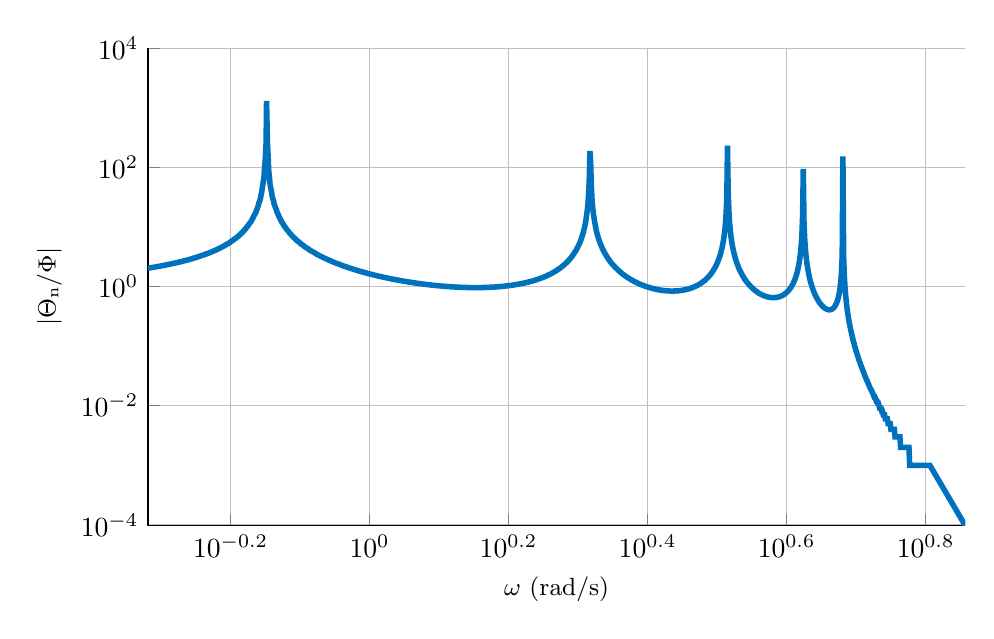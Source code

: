 % This file was created by matlab2tikz.
%
\definecolor{mycolor1}{rgb}{0.0,0.447,0.741}%
%
\begin{tikzpicture}

\begin{axis}[%
width=0.856\textwidth,
height=0.5\textwidth,
at={(0\textwidth,0\textwidth)},
scale only axis,
xmode=log,
xmin=0.48,
xmax=7.195,
xminorticks=true,
xlabel style={font=\color{white!15!black}},
xlabel={$\omega\text{ (rad/s)}$},
ymode=log,
ymin=9.753e-05,
ymax=10000,
yminorticks=true,
ylabel style={font=\color{white!15!black}},
ylabel={$\text{$|$}\Theta{}_\text{n}\text{/}\Phi\text{$|$}$},
axis background/.style={fill=white},
axis x line*=bottom,
axis y line*=left,
xmajorgrids,
xminorgrids,
ymajorgrids,
yminorgrids,
ylabel style={font=\small},
xlabel style={font=\small}
]
\addplot [color=mycolor1, line width=2.0pt, forget plot]
  table[row sep=crcr]{%
0.48	2.028\\
0.481	2.037\\
0.482	2.046\\
0.483	2.055\\
0.484	2.064\\
0.485	2.073\\
0.486	2.083\\
0.488	2.092\\
0.489	2.102\\
0.49	2.111\\
0.491	2.121\\
0.492	2.131\\
0.493	2.141\\
0.494	2.152\\
0.495	2.162\\
0.497	2.173\\
0.498	2.183\\
0.499	2.194\\
0.5	2.205\\
0.501	2.216\\
0.502	2.228\\
0.504	2.239\\
0.505	2.251\\
0.506	2.262\\
0.507	2.274\\
0.508	2.286\\
0.509	2.299\\
0.511	2.311\\
0.512	2.324\\
0.513	2.337\\
0.514	2.35\\
0.515	2.363\\
0.516	2.376\\
0.518	2.39\\
0.519	2.404\\
0.52	2.418\\
0.521	2.432\\
0.522	2.446\\
0.524	2.461\\
0.525	2.476\\
0.526	2.491\\
0.527	2.506\\
0.528	2.522\\
0.53	2.538\\
0.531	2.554\\
0.532	2.571\\
0.533	2.587\\
0.535	2.604\\
0.536	2.621\\
0.537	2.639\\
0.538	2.657\\
0.54	2.675\\
0.541	2.693\\
0.542	2.712\\
0.543	2.731\\
0.545	2.751\\
0.546	2.771\\
0.547	2.791\\
0.548	2.811\\
0.55	2.832\\
0.551	2.853\\
0.552	2.875\\
0.553	2.897\\
0.555	2.92\\
0.556	2.943\\
0.557	2.966\\
0.558	2.99\\
0.56	3.014\\
0.561	3.039\\
0.562	3.064\\
0.564	3.09\\
0.565	3.116\\
0.566	3.143\\
0.568	3.171\\
0.569	3.199\\
0.57	3.227\\
0.571	3.256\\
0.573	3.286\\
0.574	3.317\\
0.575	3.348\\
0.577	3.38\\
0.578	3.412\\
0.579	3.446\\
0.581	3.48\\
0.582	3.515\\
0.583	3.551\\
0.585	3.587\\
0.586	3.625\\
0.588	3.663\\
0.589	3.702\\
0.59	3.743\\
0.592	3.784\\
0.593	3.826\\
0.594	3.87\\
0.596	3.915\\
0.597	3.96\\
0.598	4.008\\
0.6	4.056\\
0.601	4.106\\
0.603	4.157\\
0.604	4.209\\
0.605	4.263\\
0.607	4.319\\
0.608	4.376\\
0.61	4.436\\
0.611	4.496\\
0.612	4.559\\
0.614	4.624\\
0.615	4.691\\
0.617	4.76\\
0.618	4.831\\
0.619	4.905\\
0.621	4.981\\
0.622	5.06\\
0.624	5.141\\
0.625	5.226\\
0.627	5.313\\
0.628	5.404\\
0.63	5.499\\
0.631	5.597\\
0.632	5.699\\
0.634	5.805\\
0.635	5.915\\
0.637	6.03\\
0.638	6.15\\
0.64	6.275\\
0.641	6.406\\
0.643	6.542\\
0.644	6.686\\
0.646	6.835\\
0.647	6.993\\
0.649	7.158\\
0.65	7.332\\
0.652	7.514\\
0.653	7.707\\
0.655	7.911\\
0.656	8.126\\
0.658	8.354\\
0.659	8.595\\
0.661	8.852\\
0.662	9.126\\
0.664	9.417\\
0.665	9.729\\
0.667	10.063\\
0.668	10.422\\
0.67	10.809\\
0.671	11.227\\
0.673	11.679\\
0.675	12.171\\
0.676	12.708\\
0.678	13.296\\
0.679	13.942\\
0.681	14.657\\
0.682	15.452\\
0.684	16.339\\
0.686	17.338\\
0.687	18.47\\
0.689	19.764\\
0.69	21.257\\
0.692	22.999\\
0.693	25.057\\
0.695	27.527\\
0.697	30.545\\
0.698	34.318\\
0.7	39.167\\
0.701	45.63\\
0.703	54.673\\
0.705	68.222\\
0.706	90.75\\
0.708	135.54\\
0.71	266.409\\
0.711	1301.073\\
0.713	265.984\\
0.715	134.938\\
0.716	90.114\\
0.718	67.573\\
0.719	54.018\\
0.721	44.973\\
0.723	38.508\\
0.724	33.657\\
0.726	29.884\\
0.728	26.865\\
0.729	24.395\\
0.731	22.336\\
0.733	20.594\\
0.735	19.101\\
0.736	17.807\\
0.738	16.675\\
0.74	15.676\\
0.741	14.788\\
0.743	13.994\\
0.745	13.279\\
0.746	12.632\\
0.748	12.044\\
0.75	11.508\\
0.752	11.016\\
0.753	10.563\\
0.755	10.146\\
0.757	9.759\\
0.759	9.4\\
0.76	9.066\\
0.762	8.754\\
0.764	8.463\\
0.766	8.189\\
0.767	7.932\\
0.769	7.691\\
0.771	7.463\\
0.773	7.248\\
0.774	7.044\\
0.776	6.852\\
0.778	6.669\\
0.78	6.496\\
0.782	6.33\\
0.783	6.173\\
0.785	6.023\\
0.787	5.881\\
0.789	5.744\\
0.791	5.613\\
0.793	5.488\\
0.794	5.369\\
0.796	5.254\\
0.798	5.143\\
0.8	5.038\\
0.802	4.936\\
0.804	4.838\\
0.805	4.744\\
0.807	4.653\\
0.809	4.565\\
0.811	4.481\\
0.813	4.4\\
0.815	4.321\\
0.817	4.245\\
0.818	4.171\\
0.82	4.1\\
0.822	4.031\\
0.824	3.965\\
0.826	3.9\\
0.828	3.838\\
0.83	3.777\\
0.832	3.718\\
0.834	3.661\\
0.836	3.605\\
0.838	3.552\\
0.839	3.499\\
0.841	3.448\\
0.843	3.399\\
0.845	3.351\\
0.847	3.304\\
0.849	3.258\\
0.851	3.214\\
0.853	3.17\\
0.855	3.128\\
0.857	3.087\\
0.859	3.047\\
0.861	3.008\\
0.863	2.97\\
0.865	2.932\\
0.867	2.896\\
0.869	2.861\\
0.871	2.826\\
0.873	2.792\\
0.875	2.759\\
0.877	2.727\\
0.879	2.695\\
0.881	2.664\\
0.883	2.634\\
0.885	2.604\\
0.887	2.575\\
0.889	2.547\\
0.891	2.519\\
0.893	2.492\\
0.895	2.466\\
0.897	2.44\\
0.9	2.414\\
0.902	2.389\\
0.904	2.365\\
0.906	2.341\\
0.908	2.317\\
0.91	2.294\\
0.912	2.271\\
0.914	2.249\\
0.916	2.227\\
0.918	2.206\\
0.92	2.185\\
0.923	2.165\\
0.925	2.144\\
0.927	2.125\\
0.929	2.105\\
0.931	2.086\\
0.933	2.067\\
0.935	2.049\\
0.938	2.031\\
0.94	2.013\\
0.942	1.995\\
0.944	1.978\\
0.946	1.961\\
0.948	1.945\\
0.951	1.929\\
0.953	1.913\\
0.955	1.897\\
0.957	1.881\\
0.959	1.866\\
0.962	1.851\\
0.964	1.836\\
0.966	1.822\\
0.968	1.808\\
0.971	1.794\\
0.973	1.78\\
0.975	1.766\\
0.977	1.753\\
0.98	1.74\\
0.982	1.727\\
0.984	1.714\\
0.986	1.701\\
0.989	1.689\\
0.991	1.677\\
0.993	1.665\\
0.995	1.653\\
0.998	1.641\\
1.0	1.63\\
1.002	1.619\\
1.005	1.608\\
1.007	1.597\\
1.009	1.586\\
1.012	1.575\\
1.014	1.565\\
1.016	1.555\\
1.019	1.544\\
1.021	1.534\\
1.023	1.524\\
1.026	1.515\\
1.028	1.505\\
1.03	1.496\\
1.033	1.486\\
1.035	1.477\\
1.038	1.468\\
1.04	1.459\\
1.042	1.451\\
1.045	1.442\\
1.047	1.433\\
1.05	1.425\\
1.052	1.417\\
1.054	1.408\\
1.057	1.4\\
1.059	1.392\\
1.062	1.385\\
1.064	1.377\\
1.067	1.369\\
1.069	1.362\\
1.072	1.354\\
1.074	1.347\\
1.076	1.34\\
1.079	1.333\\
1.081	1.325\\
1.084	1.319\\
1.086	1.312\\
1.089	1.305\\
1.091	1.298\\
1.094	1.292\\
1.097	1.285\\
1.099	1.279\\
1.102	1.273\\
1.104	1.266\\
1.107	1.26\\
1.109	1.254\\
1.112	1.248\\
1.114	1.242\\
1.117	1.237\\
1.119	1.231\\
1.122	1.225\\
1.125	1.22\\
1.127	1.214\\
1.13	1.209\\
1.132	1.204\\
1.135	1.198\\
1.138	1.193\\
1.14	1.188\\
1.143	1.183\\
1.146	1.178\\
1.148	1.173\\
1.151	1.168\\
1.153	1.163\\
1.156	1.159\\
1.159	1.154\\
1.161	1.15\\
1.164	1.145\\
1.167	1.141\\
1.17	1.136\\
1.172	1.132\\
1.175	1.128\\
1.178	1.124\\
1.18	1.119\\
1.183	1.115\\
1.186	1.111\\
1.189	1.107\\
1.191	1.104\\
1.194	1.1\\
1.197	1.096\\
1.2	1.092\\
1.202	1.089\\
1.205	1.085\\
1.208	1.081\\
1.211	1.078\\
1.213	1.075\\
1.216	1.071\\
1.219	1.068\\
1.222	1.065\\
1.225	1.061\\
1.227	1.058\\
1.23	1.055\\
1.233	1.052\\
1.236	1.049\\
1.239	1.046\\
1.242	1.043\\
1.245	1.04\\
1.247	1.038\\
1.25	1.035\\
1.253	1.032\\
1.256	1.03\\
1.259	1.027\\
1.262	1.024\\
1.265	1.022\\
1.268	1.02\\
1.271	1.017\\
1.274	1.015\\
1.276	1.013\\
1.279	1.01\\
1.282	1.008\\
1.285	1.006\\
1.288	1.004\\
1.291	1.002\\
1.294	1.0\\
1.297	0.998\\
1.3	0.996\\
1.303	0.994\\
1.306	0.992\\
1.309	0.991\\
1.312	0.989\\
1.315	0.987\\
1.318	0.986\\
1.321	0.984\\
1.324	0.982\\
1.327	0.981\\
1.33	0.98\\
1.334	0.978\\
1.337	0.977\\
1.34	0.976\\
1.343	0.974\\
1.346	0.973\\
1.349	0.972\\
1.352	0.971\\
1.355	0.97\\
1.358	0.969\\
1.361	0.968\\
1.365	0.967\\
1.368	0.966\\
1.371	0.965\\
1.374	0.965\\
1.377	0.964\\
1.38	0.963\\
1.384	0.963\\
1.387	0.962\\
1.39	0.962\\
1.393	0.961\\
1.396	0.961\\
1.4	0.96\\
1.403	0.96\\
1.406	0.96\\
1.409	0.96\\
1.413	0.959\\
1.416	0.959\\
1.419	0.959\\
1.422	0.959\\
1.426	0.959\\
1.429	0.959\\
1.432	0.96\\
1.436	0.96\\
1.439	0.96\\
1.442	0.96\\
1.445	0.961\\
1.449	0.961\\
1.452	0.962\\
1.455	0.962\\
1.459	0.963\\
1.462	0.964\\
1.466	0.964\\
1.469	0.965\\
1.472	0.966\\
1.476	0.967\\
1.479	0.968\\
1.483	0.969\\
1.486	0.97\\
1.489	0.972\\
1.493	0.973\\
1.496	0.974\\
1.5	0.976\\
1.503	0.977\\
1.507	0.979\\
1.51	0.98\\
1.514	0.982\\
1.517	0.984\\
1.521	0.985\\
1.524	0.987\\
1.528	0.989\\
1.531	0.991\\
1.535	0.994\\
1.538	0.996\\
1.542	0.998\\
1.545	1.0\\
1.549	1.003\\
1.552	1.006\\
1.556	1.008\\
1.56	1.011\\
1.563	1.014\\
1.567	1.017\\
1.57	1.02\\
1.574	1.023\\
1.578	1.026\\
1.581	1.03\\
1.585	1.033\\
1.589	1.037\\
1.592	1.04\\
1.596	1.044\\
1.6	1.048\\
1.603	1.052\\
1.607	1.056\\
1.611	1.06\\
1.614	1.065\\
1.618	1.069\\
1.622	1.074\\
1.626	1.079\\
1.629	1.084\\
1.633	1.089\\
1.637	1.094\\
1.641	1.099\\
1.644	1.105\\
1.648	1.11\\
1.652	1.116\\
1.656	1.122\\
1.66	1.128\\
1.663	1.135\\
1.667	1.141\\
1.671	1.148\\
1.675	1.155\\
1.679	1.162\\
1.683	1.17\\
1.687	1.177\\
1.69	1.185\\
1.694	1.193\\
1.698	1.201\\
1.702	1.21\\
1.706	1.218\\
1.71	1.227\\
1.714	1.237\\
1.718	1.246\\
1.722	1.256\\
1.726	1.266\\
1.73	1.277\\
1.734	1.287\\
1.738	1.298\\
1.742	1.31\\
1.746	1.322\\
1.75	1.334\\
1.754	1.346\\
1.758	1.359\\
1.762	1.373\\
1.766	1.387\\
1.77	1.401\\
1.774	1.416\\
1.778	1.431\\
1.782	1.447\\
1.787	1.463\\
1.791	1.48\\
1.795	1.497\\
1.799	1.515\\
1.803	1.534\\
1.807	1.554\\
1.811	1.574\\
1.816	1.595\\
1.82	1.616\\
1.824	1.639\\
1.828	1.662\\
1.832	1.687\\
1.837	1.712\\
1.841	1.738\\
1.845	1.766\\
1.849	1.795\\
1.854	1.824\\
1.858	1.856\\
1.862	1.888\\
1.866	1.922\\
1.871	1.958\\
1.875	1.995\\
1.879	2.034\\
1.884	2.075\\
1.888	2.119\\
1.892	2.164\\
1.897	2.212\\
1.901	2.262\\
1.906	2.315\\
1.91	2.371\\
1.914	2.431\\
1.919	2.494\\
1.923	2.56\\
1.928	2.631\\
1.932	2.707\\
1.936	2.788\\
1.941	2.874\\
1.945	2.967\\
1.95	3.066\\
1.954	3.174\\
1.959	3.289\\
1.963	3.415\\
1.968	3.551\\
1.972	3.7\\
1.977	3.862\\
1.982	4.041\\
1.986	4.238\\
1.991	4.457\\
1.995	4.702\\
2.0	4.976\\
2.005	5.287\\
2.009	5.64\\
2.014	6.047\\
2.018	6.52\\
2.023	7.076\\
2.028	7.74\\
2.032	8.545\\
2.037	9.543\\
2.042	10.811\\
2.047	12.477\\
2.051	14.762\\
2.056	18.088\\
2.061	23.375\\
2.065	33.077\\
2.07	56.605\\
2.075	188.113\\
2.08	122.866\\
2.085	48.243\\
2.089	29.854\\
2.094	21.584\\
2.099	16.887\\
2.104	13.86\\
2.109	11.748\\
2.114	10.191\\
2.118	8.995\\
2.123	8.048\\
2.128	7.279\\
2.133	6.644\\
2.138	6.109\\
2.143	5.653\\
2.148	5.26\\
2.153	4.917\\
2.158	4.615\\
2.163	4.349\\
2.168	4.111\\
2.173	3.897\\
2.178	3.704\\
2.183	3.53\\
2.188	3.371\\
2.193	3.225\\
2.198	3.092\\
2.203	2.969\\
2.208	2.856\\
2.213	2.75\\
2.218	2.653\\
2.223	2.562\\
2.228	2.477\\
2.234	2.398\\
2.239	2.323\\
2.244	2.254\\
2.249	2.188\\
2.254	2.126\\
2.259	2.068\\
2.265	2.013\\
2.27	1.96\\
2.275	1.911\\
2.28	1.864\\
2.286	1.82\\
2.291	1.777\\
2.296	1.737\\
2.302	1.699\\
2.307	1.662\\
2.312	1.627\\
2.317	1.594\\
2.323	1.562\\
2.328	1.532\\
2.334	1.502\\
2.339	1.474\\
2.344	1.448\\
2.35	1.422\\
2.355	1.397\\
2.361	1.374\\
2.366	1.351\\
2.371	1.329\\
2.377	1.308\\
2.382	1.288\\
2.388	1.269\\
2.393	1.25\\
2.399	1.232\\
2.404	1.215\\
2.41	1.198\\
2.416	1.182\\
2.421	1.166\\
2.427	1.151\\
2.432	1.137\\
2.438	1.123\\
2.443	1.11\\
2.449	1.097\\
2.455	1.084\\
2.46	1.072\\
2.466	1.06\\
2.472	1.049\\
2.477	1.038\\
2.483	1.028\\
2.489	1.018\\
2.495	1.008\\
2.5	0.999\\
2.506	0.99\\
2.512	0.981\\
2.518	0.973\\
2.524	0.965\\
2.529	0.957\\
2.535	0.95\\
2.541	0.943\\
2.547	0.936\\
2.553	0.929\\
2.559	0.923\\
2.565	0.917\\
2.57	0.911\\
2.576	0.905\\
2.582	0.9\\
2.588	0.895\\
2.594	0.89\\
2.6	0.885\\
2.606	0.881\\
2.612	0.877\\
2.618	0.873\\
2.624	0.869\\
2.63	0.866\\
2.636	0.863\\
2.642	0.86\\
2.649	0.857\\
2.655	0.854\\
2.661	0.852\\
2.667	0.85\\
2.673	0.848\\
2.679	0.846\\
2.685	0.844\\
2.692	0.843\\
2.698	0.842\\
2.704	0.841\\
2.71	0.84\\
2.717	0.84\\
2.723	0.84\\
2.729	0.84\\
2.735	0.84\\
2.742	0.841\\
2.748	0.841\\
2.754	0.842\\
2.761	0.843\\
2.767	0.845\\
2.773	0.847\\
2.78	0.848\\
2.786	0.851\\
2.793	0.853\\
2.799	0.856\\
2.806	0.859\\
2.812	0.862\\
2.818	0.866\\
2.825	0.87\\
2.831	0.874\\
2.838	0.879\\
2.845	0.884\\
2.851	0.889\\
2.858	0.895\\
2.864	0.901\\
2.871	0.907\\
2.877	0.914\\
2.884	0.921\\
2.891	0.929\\
2.897	0.937\\
2.904	0.946\\
2.911	0.955\\
2.918	0.965\\
2.924	0.975\\
2.931	0.987\\
2.938	0.998\\
2.945	1.011\\
2.951	1.024\\
2.958	1.038\\
2.965	1.052\\
2.972	1.068\\
2.979	1.085\\
2.985	1.102\\
2.992	1.121\\
2.999	1.141\\
3.006	1.162\\
3.013	1.185\\
3.02	1.209\\
3.027	1.235\\
3.034	1.262\\
3.041	1.292\\
3.048	1.323\\
3.055	1.357\\
3.062	1.393\\
3.069	1.433\\
3.076	1.475\\
3.083	1.521\\
3.09	1.571\\
3.098	1.625\\
3.105	1.684\\
3.112	1.749\\
3.119	1.82\\
3.126	1.898\\
3.133	1.985\\
3.141	2.082\\
3.148	2.191\\
3.155	2.314\\
3.162	2.453\\
3.17	2.612\\
3.177	2.797\\
3.184	3.012\\
3.192	3.266\\
3.199	3.572\\
3.206	3.945\\
3.214	4.412\\
3.221	5.011\\
3.229	5.808\\
3.236	6.919\\
3.243	8.576\\
3.251	11.309\\
3.258	16.66\\
3.266	31.803\\
3.273	230.618\\
3.281	36.956\\
3.289	17.773\\
3.296	11.661\\
3.304	8.662\\
3.311	6.881\\
3.319	5.702\\
3.327	4.865\\
3.334	4.24\\
3.342	3.755\\
3.35	3.369\\
3.357	3.054\\
3.365	2.792\\
3.373	2.571\\
3.381	2.382\\
3.389	2.219\\
3.396	2.077\\
3.404	1.952\\
3.412	1.841\\
3.42	1.743\\
3.428	1.654\\
3.436	1.574\\
3.444	1.502\\
3.452	1.437\\
3.459	1.377\\
3.467	1.322\\
3.475	1.272\\
3.483	1.226\\
3.491	1.183\\
3.5	1.143\\
3.508	1.107\\
3.516	1.073\\
3.524	1.041\\
3.532	1.012\\
3.54	0.984\\
3.548	0.958\\
3.556	0.935\\
3.565	0.912\\
3.573	0.891\\
3.581	0.871\\
3.589	0.853\\
3.598	0.836\\
3.606	0.819\\
3.614	0.804\\
3.623	0.79\\
3.631	0.777\\
3.639	0.764\\
3.648	0.752\\
3.656	0.741\\
3.664	0.731\\
3.673	0.722\\
3.681	0.713\\
3.69	0.705\\
3.698	0.697\\
3.707	0.69\\
3.715	0.684\\
3.724	0.678\\
3.733	0.673\\
3.741	0.668\\
3.75	0.664\\
3.758	0.661\\
3.767	0.658\\
3.776	0.655\\
3.785	0.653\\
3.793	0.652\\
3.802	0.651\\
3.811	0.651\\
3.82	0.651\\
3.828	0.652\\
3.837	0.654\\
3.846	0.656\\
3.855	0.659\\
3.864	0.662\\
3.873	0.667\\
3.882	0.671\\
3.891	0.677\\
3.9	0.684\\
3.909	0.691\\
3.918	0.7\\
3.927	0.71\\
3.936	0.72\\
3.945	0.732\\
3.954	0.746\\
3.963	0.761\\
3.972	0.777\\
3.981	0.796\\
3.99	0.816\\
4.0	0.839\\
4.009	0.865\\
4.018	0.894\\
4.027	0.926\\
4.037	0.963\\
4.046	1.004\\
4.055	1.051\\
4.065	1.105\\
4.074	1.168\\
4.083	1.241\\
4.093	1.327\\
4.102	1.43\\
4.112	1.554\\
4.121	1.707\\
4.131	1.899\\
4.14	2.149\\
4.15	2.486\\
4.159	2.961\\
4.169	3.684\\
4.178	4.913\\
4.188	7.454\\
4.198	15.792\\
4.207	93.766\\
4.217	12.018\\
4.227	6.321\\
4.237	4.265\\
4.246	3.206\\
4.256	2.561\\
4.266	2.128\\
4.276	1.817\\
4.286	1.584\\
4.295	1.402\\
4.305	1.257\\
4.315	1.139\\
4.325	1.041\\
4.335	0.958\\
4.345	0.888\\
4.355	0.827\\
4.365	0.775\\
4.375	0.729\\
4.385	0.688\\
4.396	0.652\\
4.406	0.621\\
4.416	0.592\\
4.426	0.567\\
4.436	0.545\\
4.446	0.525\\
4.457	0.506\\
4.467	0.49\\
4.477	0.476\\
4.488	0.463\\
4.498	0.452\\
4.508	0.442\\
4.519	0.433\\
4.529	0.426\\
4.54	0.419\\
4.55	0.414\\
4.56	0.411\\
4.571	0.408\\
4.582	0.407\\
4.592	0.407\\
4.603	0.408\\
4.613	0.412\\
4.624	0.416\\
4.635	0.423\\
4.645	0.432\\
4.656	0.444\\
4.667	0.459\\
4.677	0.478\\
4.688	0.503\\
4.699	0.534\\
4.71	0.575\\
4.721	0.628\\
4.732	0.702\\
4.743	0.806\\
4.753	0.966\\
4.764	1.235\\
4.775	1.777\\
4.786	3.413\\
4.797	152.893\\
4.809	3.123\\
4.82	1.502\\
4.831	0.962\\
4.842	0.693\\
4.853	0.533\\
4.864	0.427\\
4.875	0.352\\
4.887	0.296\\
4.898	0.253\\
4.909	0.22\\
4.921	0.192\\
4.932	0.17\\
4.943	0.151\\
4.955	0.135\\
4.966	0.121\\
4.978	0.11\\
4.989	0.099\\
5.0	0.091\\
5.012	0.083\\
5.024	0.076\\
5.035	0.07\\
5.047	0.064\\
5.058	0.059\\
5.07	0.055\\
5.082	0.051\\
5.093	0.047\\
5.105	0.044\\
5.117	0.041\\
5.129	0.038\\
5.141	0.036\\
5.152	0.033\\
5.164	0.031\\
5.176	0.029\\
5.188	0.027\\
5.2	0.026\\
5.212	0.024\\
5.224	0.023\\
5.236	0.021\\
5.248	0.02\\
5.26	0.019\\
5.272	0.018\\
5.285	0.017\\
5.297	0.016\\
5.309	0.015\\
5.321	0.014\\
5.333	0.014\\
5.346	0.013\\
5.358	0.012\\
5.37	0.012\\
5.383	0.011\\
5.395	0.011\\
5.408	0.01\\
5.42	0.009\\
5.433	0.009\\
5.445	0.009\\
5.458	0.008\\
5.47	0.008\\
5.483	0.007\\
5.496	0.007\\
5.508	0.007\\
5.521	0.006\\
5.534	0.006\\
5.546	0.006\\
5.559	0.006\\
5.572	0.005\\
5.585	0.005\\
5.598	0.005\\
5.611	0.005\\
5.624	0.004\\
5.637	0.004\\
5.65	0.004\\
5.663	0.004\\
5.676	0.004\\
5.689	0.004\\
5.702	0.003\\
5.715	0.003\\
5.728	0.003\\
5.741	0.003\\
5.755	0.003\\
5.768	0.003\\
5.781	0.003\\
5.794	0.003\\
5.808	0.002\\
5.821	0.002\\
5.835	0.002\\
5.848	0.002\\
5.862	0.002\\
5.875	0.002\\
5.889	0.002\\
5.902	0.002\\
5.916	0.002\\
5.929	0.002\\
5.943	0.002\\
5.957	0.002\\
5.971	0.002\\
5.984	0.001\\
5.998	0.001\\
6.012	0.001\\
6.026	0.001\\
6.04	0.001\\
6.054	0.001\\
6.068	0.001\\
6.082	0.001\\
6.096	0.001\\
6.11	0.001\\
6.124	0.001\\
6.138	0.001\\
6.152	0.001\\
6.166	0.001\\
6.18	0.001\\
6.195	0.001\\
6.209	0.001\\
6.223	0.001\\
6.238	0.001\\
6.252	0.001\\
6.266	0.001\\
6.281	0.001\\
6.295	0.001\\
6.31	0.001\\
6.324	0.001\\
6.339	0.001\\
6.353	0.001\\
6.368	0.001\\
6.383	0.001\\
6.398	0.001\\
6.412	0.0\\
6.427	0.0\\
6.442	0.0\\
6.457	0.0\\
6.472	0.0\\
6.487	0.0\\
6.501	0.0\\
6.516	0.0\\
6.531	0.0\\
6.547	0.0\\
6.562	0.0\\
6.577	0.0\\
6.592	0.0\\
6.607	0.0\\
6.622	0.0\\
6.638	0.0\\
6.653	0.0\\
6.668	0.0\\
6.684	0.0\\
6.699	0.0\\
6.714	0.0\\
6.73	0.0\\
6.745	0.0\\
6.761	0.0\\
6.777	0.0\\
6.792	0.0\\
6.808	0.0\\
6.824	0.0\\
6.839	0.0\\
6.855	0.0\\
6.871	0.0\\
6.887	0.0\\
6.903	0.0\\
6.918	0.0\\
6.934	0.0\\
6.95	0.0\\
6.966	0.0\\
6.983	0.0\\
6.999	0.0\\
7.015	0.0\\
7.031	0.0\\
7.047	0.0\\
7.063	0.0\\
7.08	0.0\\
7.096	0.0\\
7.112	0.0\\
7.129	0.0\\
7.145	0.0\\
7.162	0.0\\
7.178	0.0\\
7.195	9.753e-05\\
};
\end{axis}
\end{tikzpicture}%